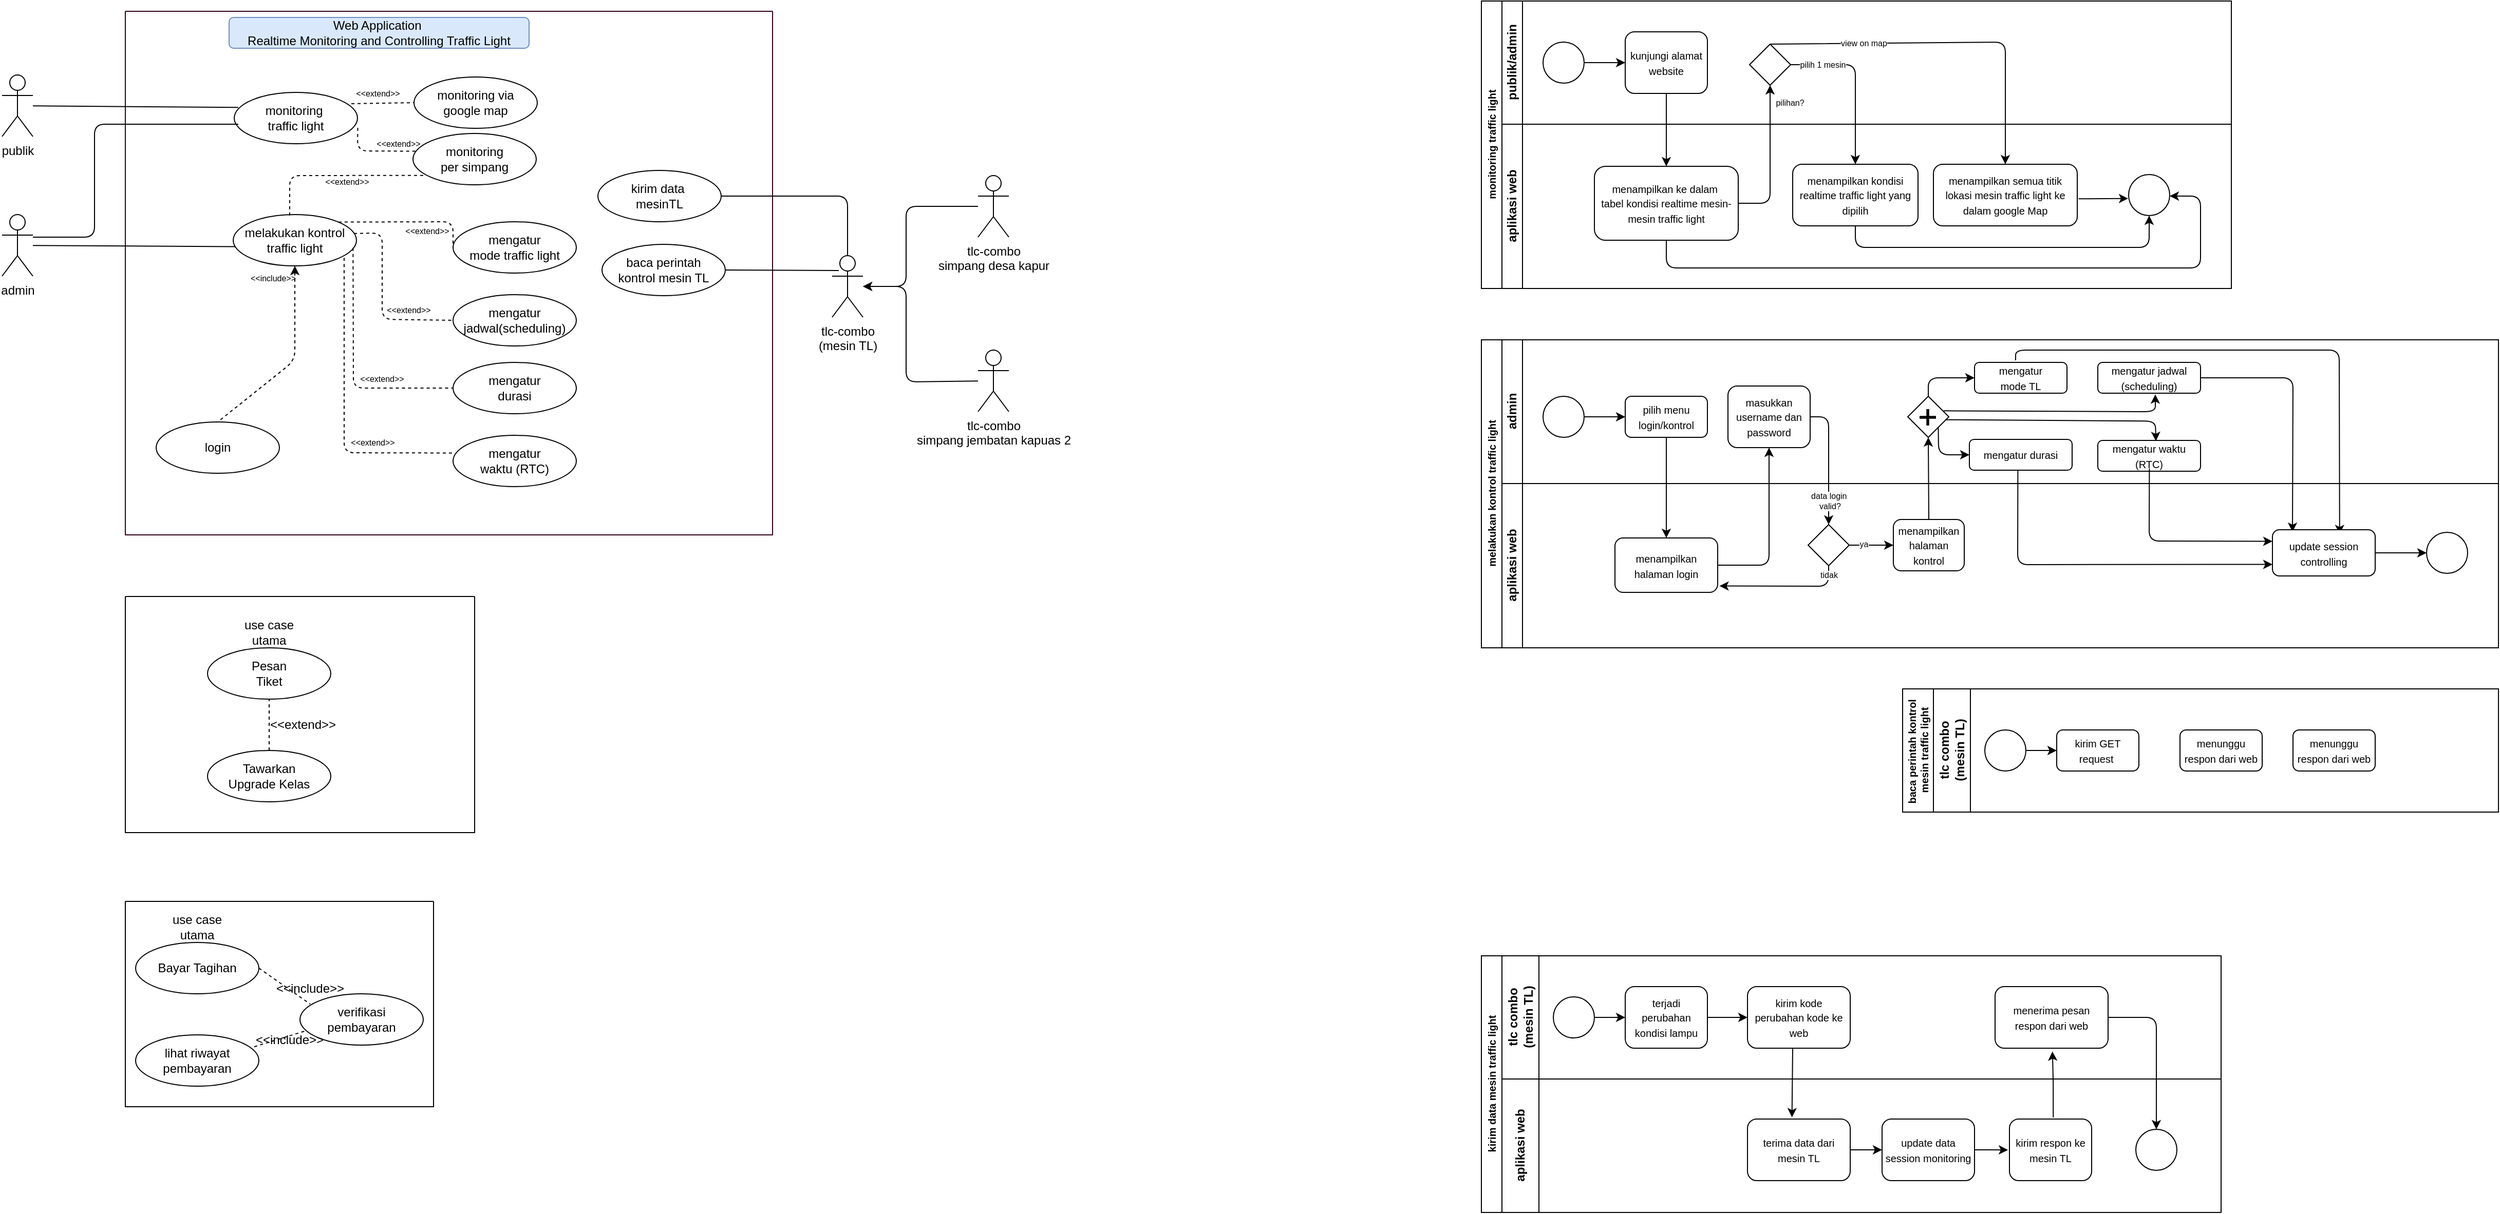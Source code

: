 <mxfile version="24.7.8">
  <diagram name="Page-1" id="fMkuBY3DzN7pvkopR0qA">
    <mxGraphModel dx="778" dy="419" grid="1" gridSize="10" guides="1" tooltips="1" connect="1" arrows="1" fold="1" page="1" pageScale="1" pageWidth="850" pageHeight="1100" math="0" shadow="0">
      <root>
        <mxCell id="0" />
        <mxCell id="1" parent="0" />
        <mxCell id="bJwC49n2kLytIpeOi1GN-2" value="" style="swimlane;startSize=0;fillColor=#fff2cc;strokeColor=#33001A;" vertex="1" parent="1">
          <mxGeometry x="230" y="100" width="630" height="510" as="geometry">
            <mxRectangle x="180" y="160" width="50" height="40" as="alternateBounds" />
          </mxGeometry>
        </mxCell>
        <mxCell id="bJwC49n2kLytIpeOi1GN-4" value="monitoring&amp;nbsp;&lt;div&gt;traffic light&lt;/div&gt;" style="ellipse;whiteSpace=wrap;html=1;" vertex="1" parent="bJwC49n2kLytIpeOi1GN-2">
          <mxGeometry x="106" y="79" width="120" height="50" as="geometry" />
        </mxCell>
        <mxCell id="bJwC49n2kLytIpeOi1GN-7" value="login" style="ellipse;whiteSpace=wrap;html=1;" vertex="1" parent="bJwC49n2kLytIpeOi1GN-2">
          <mxGeometry x="30" y="400" width="120" height="50" as="geometry" />
        </mxCell>
        <mxCell id="bJwC49n2kLytIpeOi1GN-9" value="melakukan kontrol&lt;div&gt;traffic light&lt;/div&gt;" style="ellipse;whiteSpace=wrap;html=1;" vertex="1" parent="bJwC49n2kLytIpeOi1GN-2">
          <mxGeometry x="105" y="198" width="120" height="50" as="geometry" />
        </mxCell>
        <mxCell id="bJwC49n2kLytIpeOi1GN-10" value="" style="endArrow=none;dashed=1;html=1;rounded=1;exitX=0.5;exitY=1;exitDx=0;exitDy=0;entryX=0.5;entryY=0;entryDx=0;entryDy=0;startArrow=classic;startFill=1;curved=0;" edge="1" parent="bJwC49n2kLytIpeOi1GN-2" source="bJwC49n2kLytIpeOi1GN-9" target="bJwC49n2kLytIpeOi1GN-7">
          <mxGeometry width="50" height="50" relative="1" as="geometry">
            <mxPoint x="169.36" y="303.75" as="sourcePoint" />
            <mxPoint x="169.64" y="207.35" as="targetPoint" />
            <Array as="points">
              <mxPoint x="165" y="340" />
            </Array>
          </mxGeometry>
        </mxCell>
        <mxCell id="bJwC49n2kLytIpeOi1GN-11" value="&amp;lt;&amp;lt;include&amp;gt;&amp;gt;" style="text;html=1;align=center;verticalAlign=middle;whiteSpace=wrap;rounded=0;fontSize=8;" vertex="1" parent="bJwC49n2kLytIpeOi1GN-2">
          <mxGeometry x="114" y="255" width="60" height="10" as="geometry" />
        </mxCell>
        <mxCell id="bJwC49n2kLytIpeOi1GN-45" value="mengatur&lt;div&gt;mode traffic light&lt;/div&gt;" style="ellipse;whiteSpace=wrap;html=1;" vertex="1" parent="bJwC49n2kLytIpeOi1GN-2">
          <mxGeometry x="319" y="205" width="120" height="50" as="geometry" />
        </mxCell>
        <mxCell id="bJwC49n2kLytIpeOi1GN-46" value="mengatur&lt;div&gt;jadwal(scheduling)&lt;/div&gt;" style="ellipse;whiteSpace=wrap;html=1;" vertex="1" parent="bJwC49n2kLytIpeOi1GN-2">
          <mxGeometry x="319" y="276" width="120" height="50" as="geometry" />
        </mxCell>
        <mxCell id="bJwC49n2kLytIpeOi1GN-47" value="mengatur&lt;div&gt;durasi&lt;/div&gt;" style="ellipse;whiteSpace=wrap;html=1;" vertex="1" parent="bJwC49n2kLytIpeOi1GN-2">
          <mxGeometry x="319" y="342" width="120" height="50" as="geometry" />
        </mxCell>
        <mxCell id="bJwC49n2kLytIpeOi1GN-48" value="mengatur&lt;div&gt;waktu (RTC)&lt;/div&gt;" style="ellipse;whiteSpace=wrap;html=1;" vertex="1" parent="bJwC49n2kLytIpeOi1GN-2">
          <mxGeometry x="319" y="413" width="120" height="50" as="geometry" />
        </mxCell>
        <mxCell id="bJwC49n2kLytIpeOi1GN-49" value="" style="endArrow=none;dashed=1;html=1;rounded=1;entryX=0;entryY=0.5;entryDx=0;entryDy=0;exitX=1;exitY=0;exitDx=0;exitDy=0;curved=0;" edge="1" parent="bJwC49n2kLytIpeOi1GN-2" source="bJwC49n2kLytIpeOi1GN-9" target="bJwC49n2kLytIpeOi1GN-45">
          <mxGeometry width="50" height="50" relative="1" as="geometry">
            <mxPoint x="209" y="354" as="sourcePoint" />
            <mxPoint x="259" y="304" as="targetPoint" />
            <Array as="points">
              <mxPoint x="319" y="205" />
            </Array>
          </mxGeometry>
        </mxCell>
        <mxCell id="bJwC49n2kLytIpeOi1GN-50" value="&amp;lt;&amp;lt;extend&amp;gt;&amp;gt;" style="text;html=1;align=center;verticalAlign=middle;whiteSpace=wrap;rounded=0;fontSize=8;" vertex="1" parent="bJwC49n2kLytIpeOi1GN-2">
          <mxGeometry x="264" y="209" width="60" height="10" as="geometry" />
        </mxCell>
        <mxCell id="bJwC49n2kLytIpeOi1GN-51" value="" style="endArrow=none;dashed=1;html=1;rounded=1;exitX=0.458;exitY=0.018;exitDx=0;exitDy=0;exitPerimeter=0;entryX=0.099;entryY=0.817;entryDx=0;entryDy=0;entryPerimeter=0;curved=0;" edge="1" parent="bJwC49n2kLytIpeOi1GN-2" source="bJwC49n2kLytIpeOi1GN-9" target="bJwC49n2kLytIpeOi1GN-96">
          <mxGeometry width="50" height="50" relative="1" as="geometry">
            <mxPoint x="217" y="186" as="sourcePoint" />
            <mxPoint x="329" y="129" as="targetPoint" />
            <Array as="points">
              <mxPoint x="160" y="160" />
            </Array>
          </mxGeometry>
        </mxCell>
        <mxCell id="bJwC49n2kLytIpeOi1GN-52" value="&amp;lt;&amp;lt;extend&amp;gt;&amp;gt;" style="text;html=1;align=center;verticalAlign=middle;whiteSpace=wrap;rounded=0;fontSize=8;" vertex="1" parent="bJwC49n2kLytIpeOi1GN-2">
          <mxGeometry x="186" y="161" width="60" height="10" as="geometry" />
        </mxCell>
        <mxCell id="bJwC49n2kLytIpeOi1GN-53" value="" style="endArrow=none;dashed=1;html=1;rounded=1;exitX=0.979;exitY=0.368;exitDx=0;exitDy=0;exitPerimeter=0;entryX=0;entryY=0.5;entryDx=0;entryDy=0;curved=0;" edge="1" parent="bJwC49n2kLytIpeOi1GN-2" source="bJwC49n2kLytIpeOi1GN-9" target="bJwC49n2kLytIpeOi1GN-46">
          <mxGeometry width="50" height="50" relative="1" as="geometry">
            <mxPoint x="217" y="186" as="sourcePoint" />
            <mxPoint x="329" y="129" as="targetPoint" />
            <Array as="points">
              <mxPoint x="250" y="216" />
              <mxPoint x="250" y="300" />
            </Array>
          </mxGeometry>
        </mxCell>
        <mxCell id="bJwC49n2kLytIpeOi1GN-54" value="" style="endArrow=none;dashed=1;html=1;rounded=1;exitX=0.972;exitY=0.648;exitDx=0;exitDy=0;exitPerimeter=0;entryX=0;entryY=0.5;entryDx=0;entryDy=0;curved=0;" edge="1" parent="bJwC49n2kLytIpeOi1GN-2" source="bJwC49n2kLytIpeOi1GN-9" target="bJwC49n2kLytIpeOi1GN-47">
          <mxGeometry width="50" height="50" relative="1" as="geometry">
            <mxPoint x="232" y="197" as="sourcePoint" />
            <mxPoint x="331" y="208" as="targetPoint" />
            <Array as="points">
              <mxPoint x="222" y="367" />
            </Array>
          </mxGeometry>
        </mxCell>
        <mxCell id="bJwC49n2kLytIpeOi1GN-55" value="" style="endArrow=none;dashed=1;html=1;rounded=1;exitX=0.908;exitY=0.842;exitDx=0;exitDy=0;exitPerimeter=0;entryX=0.017;entryY=0.345;entryDx=0;entryDy=0;entryPerimeter=0;curved=0;" edge="1" parent="bJwC49n2kLytIpeOi1GN-2">
          <mxGeometry width="50" height="50" relative="1" as="geometry">
            <mxPoint x="212.96" y="240.1" as="sourcePoint" />
            <mxPoint x="320.04" y="430.25" as="targetPoint" />
            <Array as="points">
              <mxPoint x="213" y="430" />
            </Array>
          </mxGeometry>
        </mxCell>
        <mxCell id="bJwC49n2kLytIpeOi1GN-56" value="&amp;lt;&amp;lt;extend&amp;gt;&amp;gt;" style="text;html=1;align=center;verticalAlign=middle;whiteSpace=wrap;rounded=0;fontSize=8;" vertex="1" parent="bJwC49n2kLytIpeOi1GN-2">
          <mxGeometry x="246" y="286" width="60" height="10" as="geometry" />
        </mxCell>
        <mxCell id="bJwC49n2kLytIpeOi1GN-57" value="&amp;lt;&amp;lt;extend&amp;gt;&amp;gt;" style="text;html=1;align=center;verticalAlign=middle;whiteSpace=wrap;rounded=0;fontSize=8;" vertex="1" parent="bJwC49n2kLytIpeOi1GN-2">
          <mxGeometry x="220" y="353" width="60" height="10" as="geometry" />
        </mxCell>
        <mxCell id="bJwC49n2kLytIpeOi1GN-58" value="&amp;lt;&amp;lt;extend&amp;gt;&amp;gt;" style="text;html=1;align=center;verticalAlign=middle;whiteSpace=wrap;rounded=0;fontSize=8;" vertex="1" parent="bJwC49n2kLytIpeOi1GN-2">
          <mxGeometry x="211" y="415" width="60" height="10" as="geometry" />
        </mxCell>
        <mxCell id="bJwC49n2kLytIpeOi1GN-94" value="Web Application&amp;nbsp;&lt;div&gt;Realtime Monitoring and Controlling Traffic Light&lt;/div&gt;" style="text;html=1;align=center;verticalAlign=middle;whiteSpace=wrap;rounded=1;fillColor=#dae8fc;strokeColor=#6c8ebf;fillStyle=solid;gradientColor=none;perimeterSpacing=0;strokeWidth=1;spacingTop=1;spacingBottom=1;" vertex="1" parent="bJwC49n2kLytIpeOi1GN-2">
          <mxGeometry x="101" y="6" width="292" height="30" as="geometry" />
        </mxCell>
        <mxCell id="bJwC49n2kLytIpeOi1GN-95" value="monitoring via&lt;div&gt;google map&lt;/div&gt;" style="ellipse;whiteSpace=wrap;html=1;" vertex="1" parent="bJwC49n2kLytIpeOi1GN-2">
          <mxGeometry x="281" y="64" width="120" height="50" as="geometry" />
        </mxCell>
        <mxCell id="bJwC49n2kLytIpeOi1GN-96" value="monitoring&lt;div&gt;per simpang&lt;/div&gt;" style="ellipse;whiteSpace=wrap;html=1;" vertex="1" parent="bJwC49n2kLytIpeOi1GN-2">
          <mxGeometry x="280" y="119" width="120" height="50" as="geometry" />
        </mxCell>
        <mxCell id="bJwC49n2kLytIpeOi1GN-101" value="" style="endArrow=none;dashed=1;html=1;rounded=0;entryX=0;entryY=0.5;entryDx=0;entryDy=0;exitX=0.95;exitY=0.22;exitDx=0;exitDy=0;exitPerimeter=0;" edge="1" parent="bJwC49n2kLytIpeOi1GN-2" source="bJwC49n2kLytIpeOi1GN-4" target="bJwC49n2kLytIpeOi1GN-95">
          <mxGeometry width="50" height="50" relative="1" as="geometry">
            <mxPoint x="210" y="100" as="sourcePoint" />
            <mxPoint x="260" y="50" as="targetPoint" />
          </mxGeometry>
        </mxCell>
        <mxCell id="bJwC49n2kLytIpeOi1GN-102" value="" style="endArrow=none;dashed=1;html=1;rounded=1;exitX=1.002;exitY=0.689;exitDx=0;exitDy=0;exitPerimeter=0;entryX=0.025;entryY=0.346;entryDx=0;entryDy=0;entryPerimeter=0;curved=0;" edge="1" parent="bJwC49n2kLytIpeOi1GN-2" source="bJwC49n2kLytIpeOi1GN-4" target="bJwC49n2kLytIpeOi1GN-96">
          <mxGeometry width="50" height="50" relative="1" as="geometry">
            <mxPoint x="170" y="209" as="sourcePoint" />
            <mxPoint x="290" y="159" as="targetPoint" />
            <Array as="points">
              <mxPoint x="226" y="136" />
            </Array>
          </mxGeometry>
        </mxCell>
        <mxCell id="bJwC49n2kLytIpeOi1GN-103" value="&amp;lt;&amp;lt;extend&amp;gt;&amp;gt;" style="text;html=1;align=center;verticalAlign=middle;whiteSpace=wrap;rounded=0;fontSize=8;" vertex="1" parent="bJwC49n2kLytIpeOi1GN-2">
          <mxGeometry x="216" y="75" width="60" height="10" as="geometry" />
        </mxCell>
        <mxCell id="bJwC49n2kLytIpeOi1GN-104" value="&amp;lt;&amp;lt;extend&amp;gt;&amp;gt;" style="text;html=1;align=center;verticalAlign=middle;whiteSpace=wrap;rounded=0;fontSize=8;" vertex="1" parent="bJwC49n2kLytIpeOi1GN-2">
          <mxGeometry x="236" y="124" width="60" height="10" as="geometry" />
        </mxCell>
        <mxCell id="bJwC49n2kLytIpeOi1GN-105" value="kirim data&amp;nbsp;&lt;div&gt;mesin&lt;span style=&quot;background-color: initial;&quot;&gt;TL&lt;/span&gt;&lt;/div&gt;" style="ellipse;whiteSpace=wrap;html=1;" vertex="1" parent="bJwC49n2kLytIpeOi1GN-2">
          <mxGeometry x="460" y="155" width="120" height="50" as="geometry" />
        </mxCell>
        <mxCell id="bJwC49n2kLytIpeOi1GN-106" value="baca perintah&lt;div&gt;kontrol mesin TL&lt;/div&gt;" style="ellipse;whiteSpace=wrap;html=1;" vertex="1" parent="bJwC49n2kLytIpeOi1GN-2">
          <mxGeometry x="464" y="227" width="120" height="50" as="geometry" />
        </mxCell>
        <mxCell id="bJwC49n2kLytIpeOi1GN-3" value="admin" style="shape=umlActor;verticalLabelPosition=bottom;verticalAlign=top;html=1;outlineConnect=0;" vertex="1" parent="1">
          <mxGeometry x="110" y="298" width="30" height="60" as="geometry" />
        </mxCell>
        <mxCell id="bJwC49n2kLytIpeOi1GN-6" value="" style="endArrow=none;html=1;rounded=1;curved=0;" edge="1" parent="1">
          <mxGeometry width="50" height="50" relative="1" as="geometry">
            <mxPoint x="140" y="320" as="sourcePoint" />
            <mxPoint x="340" y="210" as="targetPoint" />
            <Array as="points">
              <mxPoint x="200" y="320" />
              <mxPoint x="200" y="210" />
            </Array>
          </mxGeometry>
        </mxCell>
        <mxCell id="bJwC49n2kLytIpeOi1GN-8" value="" style="endArrow=none;html=1;rounded=0;entryX=0.015;entryY=0.625;entryDx=0;entryDy=0;entryPerimeter=0;" edge="1" parent="1" source="bJwC49n2kLytIpeOi1GN-3" target="bJwC49n2kLytIpeOi1GN-9">
          <mxGeometry width="50" height="50" relative="1" as="geometry">
            <mxPoint x="240" y="310" as="sourcePoint" />
            <mxPoint x="290" y="260" as="targetPoint" />
          </mxGeometry>
        </mxCell>
        <mxCell id="bJwC49n2kLytIpeOi1GN-34" value="" style="swimlane;startSize=0;" vertex="1" parent="1">
          <mxGeometry x="230" y="967" width="300" height="200" as="geometry" />
        </mxCell>
        <mxCell id="bJwC49n2kLytIpeOi1GN-20" value="verifikasi&lt;div&gt;pembayaran&lt;/div&gt;" style="ellipse;whiteSpace=wrap;html=1;" vertex="1" parent="bJwC49n2kLytIpeOi1GN-34">
          <mxGeometry x="170" y="90" width="120" height="50" as="geometry" />
        </mxCell>
        <mxCell id="bJwC49n2kLytIpeOi1GN-21" value="lihat riwayat&lt;div&gt;pembayaran&lt;/div&gt;" style="ellipse;whiteSpace=wrap;html=1;" vertex="1" parent="bJwC49n2kLytIpeOi1GN-34">
          <mxGeometry x="10" y="130" width="120" height="50" as="geometry" />
        </mxCell>
        <mxCell id="bJwC49n2kLytIpeOi1GN-27" value="" style="endArrow=none;dashed=1;html=1;rounded=0;exitX=0.962;exitY=0.232;exitDx=0;exitDy=0;entryX=0.038;entryY=0.728;entryDx=0;entryDy=0;entryPerimeter=0;exitPerimeter=0;" edge="1" parent="bJwC49n2kLytIpeOi1GN-34" source="bJwC49n2kLytIpeOi1GN-21" target="bJwC49n2kLytIpeOi1GN-20">
          <mxGeometry width="50" height="50" relative="1" as="geometry">
            <mxPoint x="-180" y="-75" as="sourcePoint" />
            <mxPoint x="-120" y="-55" as="targetPoint" />
          </mxGeometry>
        </mxCell>
        <mxCell id="bJwC49n2kLytIpeOi1GN-19" value="Bayar Tagihan" style="ellipse;whiteSpace=wrap;html=1;" vertex="1" parent="bJwC49n2kLytIpeOi1GN-34">
          <mxGeometry x="10" y="40" width="120" height="50" as="geometry" />
        </mxCell>
        <mxCell id="bJwC49n2kLytIpeOi1GN-25" value="" style="endArrow=none;dashed=1;html=1;rounded=0;exitX=1;exitY=0.5;exitDx=0;exitDy=0;entryX=0.083;entryY=0.2;entryDx=0;entryDy=0;entryPerimeter=0;" edge="1" parent="bJwC49n2kLytIpeOi1GN-34" source="bJwC49n2kLytIpeOi1GN-19" target="bJwC49n2kLytIpeOi1GN-20">
          <mxGeometry width="50" height="50" relative="1" as="geometry">
            <mxPoint x="-130" y="-70" as="sourcePoint" />
            <mxPoint x="-80" y="-75" as="targetPoint" />
          </mxGeometry>
        </mxCell>
        <mxCell id="bJwC49n2kLytIpeOi1GN-26" value="&amp;lt;&amp;lt;include&amp;gt;&amp;gt;" style="text;html=1;align=center;verticalAlign=middle;whiteSpace=wrap;rounded=0;" vertex="1" parent="bJwC49n2kLytIpeOi1GN-34">
          <mxGeometry x="150" y="70" width="60" height="30" as="geometry" />
        </mxCell>
        <mxCell id="bJwC49n2kLytIpeOi1GN-28" value="&amp;lt;&amp;lt;include&amp;gt;&amp;gt;" style="text;html=1;align=center;verticalAlign=middle;whiteSpace=wrap;rounded=0;" vertex="1" parent="bJwC49n2kLytIpeOi1GN-34">
          <mxGeometry x="130" y="120" width="60" height="30" as="geometry" />
        </mxCell>
        <mxCell id="bJwC49n2kLytIpeOi1GN-22" value="use case utama" style="text;html=1;align=center;verticalAlign=middle;whiteSpace=wrap;rounded=0;" vertex="1" parent="bJwC49n2kLytIpeOi1GN-34">
          <mxGeometry x="40" y="10" width="60" height="30" as="geometry" />
        </mxCell>
        <mxCell id="bJwC49n2kLytIpeOi1GN-35" value="" style="swimlane;startSize=0;" vertex="1" parent="1">
          <mxGeometry x="230" y="670" width="340" height="230" as="geometry" />
        </mxCell>
        <mxCell id="bJwC49n2kLytIpeOi1GN-29" value="Pesan&lt;div&gt;Tiket&lt;/div&gt;" style="ellipse;whiteSpace=wrap;html=1;" vertex="1" parent="bJwC49n2kLytIpeOi1GN-35">
          <mxGeometry x="80" y="50" width="120" height="50" as="geometry" />
        </mxCell>
        <mxCell id="bJwC49n2kLytIpeOi1GN-30" value="Tawarkan&lt;div&gt;Upgrade Kelas&lt;/div&gt;" style="ellipse;whiteSpace=wrap;html=1;" vertex="1" parent="bJwC49n2kLytIpeOi1GN-35">
          <mxGeometry x="80" y="150" width="120" height="50" as="geometry" />
        </mxCell>
        <mxCell id="bJwC49n2kLytIpeOi1GN-31" value="use case utama" style="text;html=1;align=center;verticalAlign=middle;whiteSpace=wrap;rounded=0;" vertex="1" parent="bJwC49n2kLytIpeOi1GN-35">
          <mxGeometry x="110" y="20" width="60" height="30" as="geometry" />
        </mxCell>
        <mxCell id="bJwC49n2kLytIpeOi1GN-32" value="" style="endArrow=none;dashed=1;html=1;rounded=0;exitX=0.5;exitY=0;exitDx=0;exitDy=0;entryX=0.5;entryY=1;entryDx=0;entryDy=0;" edge="1" parent="bJwC49n2kLytIpeOi1GN-35" source="bJwC49n2kLytIpeOi1GN-30" target="bJwC49n2kLytIpeOi1GN-29">
          <mxGeometry width="50" height="50" relative="1" as="geometry">
            <mxPoint x="130" y="146" as="sourcePoint" />
            <mxPoint x="200" y="100" as="targetPoint" />
          </mxGeometry>
        </mxCell>
        <mxCell id="bJwC49n2kLytIpeOi1GN-33" value="&amp;lt;&amp;lt;extend&amp;gt;&amp;gt;" style="text;html=1;align=center;verticalAlign=middle;whiteSpace=wrap;rounded=0;" vertex="1" parent="bJwC49n2kLytIpeOi1GN-35">
          <mxGeometry x="143" y="110" width="60" height="30" as="geometry" />
        </mxCell>
        <mxCell id="bJwC49n2kLytIpeOi1GN-59" value="publik" style="shape=umlActor;verticalLabelPosition=bottom;verticalAlign=top;html=1;outlineConnect=0;" vertex="1" parent="1">
          <mxGeometry x="110" y="162" width="30" height="60" as="geometry" />
        </mxCell>
        <mxCell id="bJwC49n2kLytIpeOi1GN-60" value="" style="endArrow=none;html=1;rounded=0;entryX=0.033;entryY=0.292;entryDx=0;entryDy=0;entryPerimeter=0;" edge="1" parent="1" source="bJwC49n2kLytIpeOi1GN-59" target="bJwC49n2kLytIpeOi1GN-4">
          <mxGeometry width="50" height="50" relative="1" as="geometry">
            <mxPoint x="190" y="290" as="sourcePoint" />
            <mxPoint x="240" y="240" as="targetPoint" />
          </mxGeometry>
        </mxCell>
        <mxCell id="bJwC49n2kLytIpeOi1GN-61" value="monitoring traffic light" style="swimlane;html=1;childLayout=stackLayout;resizeParent=1;resizeParentMax=0;horizontal=0;startSize=20;horizontalStack=0;fontSize=10;" vertex="1" parent="1">
          <mxGeometry x="1550" y="90" width="730" height="280" as="geometry" />
        </mxCell>
        <mxCell id="bJwC49n2kLytIpeOi1GN-62" value="" style="edgeStyle=orthogonalEdgeStyle;rounded=0;orthogonalLoop=1;jettySize=auto;html=1;endArrow=classic;endFill=1;" edge="1" parent="bJwC49n2kLytIpeOi1GN-61" source="bJwC49n2kLytIpeOi1GN-66" target="bJwC49n2kLytIpeOi1GN-71">
          <mxGeometry relative="1" as="geometry" />
        </mxCell>
        <mxCell id="bJwC49n2kLytIpeOi1GN-63" value="publik/admin" style="swimlane;html=1;startSize=20;horizontal=0;" vertex="1" parent="bJwC49n2kLytIpeOi1GN-61">
          <mxGeometry x="20" width="710" height="120" as="geometry" />
        </mxCell>
        <mxCell id="bJwC49n2kLytIpeOi1GN-64" value="" style="edgeStyle=orthogonalEdgeStyle;rounded=0;orthogonalLoop=1;jettySize=auto;html=1;" edge="1" parent="bJwC49n2kLytIpeOi1GN-63" source="bJwC49n2kLytIpeOi1GN-65" target="bJwC49n2kLytIpeOi1GN-66">
          <mxGeometry relative="1" as="geometry" />
        </mxCell>
        <mxCell id="bJwC49n2kLytIpeOi1GN-65" value="" style="ellipse;whiteSpace=wrap;html=1;" vertex="1" parent="bJwC49n2kLytIpeOi1GN-63">
          <mxGeometry x="40" y="40" width="40" height="40" as="geometry" />
        </mxCell>
        <mxCell id="bJwC49n2kLytIpeOi1GN-66" value="&lt;font style=&quot;font-size: 10px;&quot;&gt;kunjungi alamat website&lt;/font&gt;" style="rounded=1;whiteSpace=wrap;html=1;fontFamily=Helvetica;fontSize=12;fontColor=#000000;align=center;" vertex="1" parent="bJwC49n2kLytIpeOi1GN-63">
          <mxGeometry x="120" y="30" width="80" height="60" as="geometry" />
        </mxCell>
        <mxCell id="bJwC49n2kLytIpeOi1GN-125" value="" style="strokeWidth=1;html=1;shape=mxgraph.flowchart.decision;whiteSpace=wrap;" vertex="1" parent="bJwC49n2kLytIpeOi1GN-63">
          <mxGeometry x="241" y="42" width="40" height="40" as="geometry" />
        </mxCell>
        <mxCell id="bJwC49n2kLytIpeOi1GN-121" value="" style="endArrow=classic;html=1;rounded=1;entryX=0.5;entryY=0;entryDx=0;entryDy=0;exitX=1;exitY=0.5;exitDx=0;exitDy=0;curved=0;exitPerimeter=0;" edge="1" parent="bJwC49n2kLytIpeOi1GN-61" source="bJwC49n2kLytIpeOi1GN-125" target="bJwC49n2kLytIpeOi1GN-119">
          <mxGeometry width="50" height="50" relative="1" as="geometry">
            <mxPoint x="304" y="60" as="sourcePoint" />
            <mxPoint x="434" y="150" as="targetPoint" />
            <Array as="points">
              <mxPoint x="364" y="62" />
            </Array>
          </mxGeometry>
        </mxCell>
        <mxCell id="bJwC49n2kLytIpeOi1GN-133" value="pilih 1 mesin" style="edgeLabel;html=1;align=center;verticalAlign=middle;resizable=0;points=[];fontSize=8;" vertex="1" connectable="0" parent="bJwC49n2kLytIpeOi1GN-121">
          <mxGeometry x="-0.521" y="-1" relative="1" as="geometry">
            <mxPoint x="-8" y="-1" as="offset" />
          </mxGeometry>
        </mxCell>
        <mxCell id="bJwC49n2kLytIpeOi1GN-126" value="" style="edgeStyle=orthogonalEdgeStyle;rounded=1;orthogonalLoop=1;jettySize=auto;html=1;curved=0;exitX=1;exitY=0.5;exitDx=0;exitDy=0;entryX=0.5;entryY=1;entryDx=0;entryDy=0;entryPerimeter=0;" edge="1" parent="bJwC49n2kLytIpeOi1GN-61" source="bJwC49n2kLytIpeOi1GN-71" target="bJwC49n2kLytIpeOi1GN-125">
          <mxGeometry relative="1" as="geometry">
            <mxPoint x="220" y="179" as="sourcePoint" />
            <mxPoint x="279" y="80" as="targetPoint" />
          </mxGeometry>
        </mxCell>
        <mxCell id="bJwC49n2kLytIpeOi1GN-129" value="" style="endArrow=classic;html=1;rounded=1;entryX=0.5;entryY=0;entryDx=0;entryDy=0;exitX=0.5;exitY=0;exitDx=0;exitDy=0;curved=0;exitPerimeter=0;" edge="1" parent="bJwC49n2kLytIpeOi1GN-61" source="bJwC49n2kLytIpeOi1GN-125" target="bJwC49n2kLytIpeOi1GN-128">
          <mxGeometry width="50" height="50" relative="1" as="geometry">
            <mxPoint x="311" y="72" as="sourcePoint" />
            <mxPoint x="374" y="169" as="targetPoint" />
            <Array as="points">
              <mxPoint x="510" y="40" />
            </Array>
          </mxGeometry>
        </mxCell>
        <mxCell id="bJwC49n2kLytIpeOi1GN-132" value="view on map" style="edgeLabel;html=1;align=center;verticalAlign=middle;resizable=0;points=[];fontSize=8;" vertex="1" connectable="0" parent="bJwC49n2kLytIpeOi1GN-129">
          <mxGeometry x="-0.855" y="1" relative="1" as="geometry">
            <mxPoint x="66" as="offset" />
          </mxGeometry>
        </mxCell>
        <mxCell id="bJwC49n2kLytIpeOi1GN-70" value="aplikasi web" style="swimlane;html=1;startSize=20;horizontal=0;" vertex="1" parent="bJwC49n2kLytIpeOi1GN-61">
          <mxGeometry x="20" y="120" width="710" height="160" as="geometry" />
        </mxCell>
        <mxCell id="bJwC49n2kLytIpeOi1GN-71" value="&lt;font style=&quot;font-size: 10px;&quot;&gt;menampilkan ke dalam&amp;nbsp;&lt;/font&gt;&lt;div&gt;&lt;font style=&quot;font-size: 10px;&quot;&gt;tabel kondisi realtime mesin-mesin traffic light&lt;/font&gt;&lt;/div&gt;" style="rounded=1;whiteSpace=wrap;html=1;fontFamily=Helvetica;fontSize=12;fontColor=#000000;align=center;" vertex="1" parent="bJwC49n2kLytIpeOi1GN-70">
          <mxGeometry x="90" y="41" width="140" height="72" as="geometry" />
        </mxCell>
        <mxCell id="bJwC49n2kLytIpeOi1GN-72" value="" style="edgeStyle=orthogonalEdgeStyle;rounded=1;orthogonalLoop=1;jettySize=auto;html=1;exitX=0.5;exitY=1;exitDx=0;exitDy=0;curved=0;" edge="1" parent="bJwC49n2kLytIpeOi1GN-70" source="bJwC49n2kLytIpeOi1GN-71" target="bJwC49n2kLytIpeOi1GN-82">
          <mxGeometry relative="1" as="geometry">
            <mxPoint x="660" y="70" as="targetPoint" />
            <mxPoint x="340.02" y="80.02" as="sourcePoint" />
            <Array as="points">
              <mxPoint x="160" y="140" />
              <mxPoint x="680" y="140" />
              <mxPoint x="680" y="70" />
            </Array>
          </mxGeometry>
        </mxCell>
        <mxCell id="bJwC49n2kLytIpeOi1GN-82" value="" style="ellipse;whiteSpace=wrap;html=1;" vertex="1" parent="bJwC49n2kLytIpeOi1GN-70">
          <mxGeometry x="610" y="49" width="40" height="40" as="geometry" />
        </mxCell>
        <mxCell id="bJwC49n2kLytIpeOi1GN-119" value="&lt;font style=&quot;font-size: 10px;&quot;&gt;menampilkan kondisi realtime traffic light yang dipilih&lt;/font&gt;" style="rounded=1;whiteSpace=wrap;html=1;fontFamily=Helvetica;fontSize=12;fontColor=#000000;align=center;" vertex="1" parent="bJwC49n2kLytIpeOi1GN-70">
          <mxGeometry x="283" y="39" width="122" height="60" as="geometry" />
        </mxCell>
        <mxCell id="bJwC49n2kLytIpeOi1GN-128" value="&lt;font style=&quot;font-size: 10px;&quot;&gt;menampilkan semua titik lokasi mesin traffic light ke dalam google Map&lt;/font&gt;" style="rounded=1;whiteSpace=wrap;html=1;fontFamily=Helvetica;fontSize=12;fontColor=#000000;align=center;" vertex="1" parent="bJwC49n2kLytIpeOi1GN-70">
          <mxGeometry x="420" y="39" width="140" height="60" as="geometry" />
        </mxCell>
        <mxCell id="bJwC49n2kLytIpeOi1GN-130" value="" style="endArrow=classic;html=1;rounded=1;exitX=0.5;exitY=1;exitDx=0;exitDy=0;curved=0;entryX=0.5;entryY=1;entryDx=0;entryDy=0;" edge="1" parent="bJwC49n2kLytIpeOi1GN-70" source="bJwC49n2kLytIpeOi1GN-119" target="bJwC49n2kLytIpeOi1GN-82">
          <mxGeometry width="50" height="50" relative="1" as="geometry">
            <mxPoint x="357" y="110" as="sourcePoint" />
            <mxPoint x="622.667" y="110" as="targetPoint" />
            <Array as="points">
              <mxPoint x="344" y="120" />
              <mxPoint x="630" y="120" />
            </Array>
          </mxGeometry>
        </mxCell>
        <mxCell id="bJwC49n2kLytIpeOi1GN-131" value="" style="endArrow=classic;html=1;rounded=0;exitX=1.009;exitY=0.561;exitDx=0;exitDy=0;exitPerimeter=0;entryX=-0.011;entryY=0.584;entryDx=0;entryDy=0;entryPerimeter=0;" edge="1" parent="bJwC49n2kLytIpeOi1GN-70" source="bJwC49n2kLytIpeOi1GN-128" target="bJwC49n2kLytIpeOi1GN-82">
          <mxGeometry width="50" height="50" relative="1" as="geometry">
            <mxPoint x="580" y="90" as="sourcePoint" />
            <mxPoint x="630" y="40" as="targetPoint" />
          </mxGeometry>
        </mxCell>
        <mxCell id="bJwC49n2kLytIpeOi1GN-93" value="tlc-combo&lt;div&gt;(mesin TL)&lt;/div&gt;" style="shape=umlActor;verticalLabelPosition=bottom;verticalAlign=top;html=1;outlineConnect=0;" vertex="1" parent="1">
          <mxGeometry x="918" y="338" width="30" height="60" as="geometry" />
        </mxCell>
        <mxCell id="bJwC49n2kLytIpeOi1GN-107" value="" style="endArrow=none;html=1;rounded=1;entryX=0.5;entryY=0;entryDx=0;entryDy=0;entryPerimeter=0;exitX=1;exitY=0.5;exitDx=0;exitDy=0;curved=0;" edge="1" parent="1" source="bJwC49n2kLytIpeOi1GN-105" target="bJwC49n2kLytIpeOi1GN-93">
          <mxGeometry width="50" height="50" relative="1" as="geometry">
            <mxPoint x="710" y="460" as="sourcePoint" />
            <mxPoint x="760" y="410" as="targetPoint" />
            <Array as="points">
              <mxPoint x="933" y="280" />
            </Array>
          </mxGeometry>
        </mxCell>
        <mxCell id="bJwC49n2kLytIpeOi1GN-108" value="" style="endArrow=none;html=1;rounded=1;curved=0;exitX=1;exitY=0.5;exitDx=0;exitDy=0;entryX=0.218;entryY=0.242;entryDx=0;entryDy=0;entryPerimeter=0;" edge="1" parent="1" source="bJwC49n2kLytIpeOi1GN-106" target="bJwC49n2kLytIpeOi1GN-93">
          <mxGeometry width="50" height="50" relative="1" as="geometry">
            <mxPoint x="840" y="340" as="sourcePoint" />
            <mxPoint x="910" y="352" as="targetPoint" />
            <Array as="points" />
          </mxGeometry>
        </mxCell>
        <mxCell id="bJwC49n2kLytIpeOi1GN-113" value="tlc-combo&lt;div&gt;simpang desa kapur&lt;/div&gt;" style="shape=umlActor;verticalLabelPosition=bottom;verticalAlign=top;html=1;outlineConnect=0;" vertex="1" parent="1">
          <mxGeometry x="1060" y="260" width="30" height="60" as="geometry" />
        </mxCell>
        <mxCell id="bJwC49n2kLytIpeOi1GN-114" value="tlc-combo&lt;div&gt;simpang jembatan kapuas 2&lt;/div&gt;" style="shape=umlActor;verticalLabelPosition=bottom;verticalAlign=top;html=1;outlineConnect=0;" vertex="1" parent="1">
          <mxGeometry x="1060" y="430" width="30" height="60" as="geometry" />
        </mxCell>
        <mxCell id="bJwC49n2kLytIpeOi1GN-115" value="" style="endArrow=classic;html=1;rounded=1;curved=0;" edge="1" parent="1" source="bJwC49n2kLytIpeOi1GN-113" target="bJwC49n2kLytIpeOi1GN-93">
          <mxGeometry width="50" height="50" relative="1" as="geometry">
            <mxPoint x="970" y="430" as="sourcePoint" />
            <mxPoint x="950" y="370" as="targetPoint" />
            <Array as="points">
              <mxPoint x="990" y="290" />
              <mxPoint x="990" y="368" />
            </Array>
          </mxGeometry>
        </mxCell>
        <mxCell id="bJwC49n2kLytIpeOi1GN-116" value="" style="endArrow=classic;html=1;rounded=1;curved=0;" edge="1" parent="1" source="bJwC49n2kLytIpeOi1GN-114">
          <mxGeometry width="50" height="50" relative="1" as="geometry">
            <mxPoint x="1060" y="461" as="sourcePoint" />
            <mxPoint x="948" y="368" as="targetPoint" />
            <Array as="points">
              <mxPoint x="990" y="461" />
              <mxPoint x="990" y="368" />
            </Array>
          </mxGeometry>
        </mxCell>
        <mxCell id="bJwC49n2kLytIpeOi1GN-127" value="pilihan?" style="text;html=1;align=center;verticalAlign=middle;resizable=0;points=[];autosize=1;strokeColor=none;fillColor=none;fontSize=8;" vertex="1" parent="1">
          <mxGeometry x="1825" y="179" width="50" height="20" as="geometry" />
        </mxCell>
        <mxCell id="bJwC49n2kLytIpeOi1GN-134" value="melakukan kontrol traffic light" style="swimlane;html=1;childLayout=stackLayout;resizeParent=1;resizeParentMax=0;horizontal=0;startSize=20;horizontalStack=0;fontSize=10;" vertex="1" parent="1">
          <mxGeometry x="1550" y="420" width="990" height="300" as="geometry" />
        </mxCell>
        <mxCell id="bJwC49n2kLytIpeOi1GN-135" value="" style="edgeStyle=orthogonalEdgeStyle;rounded=0;orthogonalLoop=1;jettySize=auto;html=1;endArrow=classic;endFill=1;" edge="1" parent="bJwC49n2kLytIpeOi1GN-134" source="bJwC49n2kLytIpeOi1GN-139" target="bJwC49n2kLytIpeOi1GN-147">
          <mxGeometry relative="1" as="geometry" />
        </mxCell>
        <mxCell id="bJwC49n2kLytIpeOi1GN-143" value="" style="edgeStyle=orthogonalEdgeStyle;rounded=1;orthogonalLoop=1;jettySize=auto;html=1;curved=0;exitX=1;exitY=0.5;exitDx=0;exitDy=0;" edge="1" parent="bJwC49n2kLytIpeOi1GN-134" source="bJwC49n2kLytIpeOi1GN-147" target="bJwC49n2kLytIpeOi1GN-179">
          <mxGeometry relative="1" as="geometry">
            <mxPoint x="220" y="179" as="sourcePoint" />
            <mxPoint x="281" y="82" as="targetPoint" />
          </mxGeometry>
        </mxCell>
        <mxCell id="bJwC49n2kLytIpeOi1GN-136" value="admin" style="swimlane;html=1;startSize=20;horizontal=0;" vertex="1" parent="bJwC49n2kLytIpeOi1GN-134">
          <mxGeometry x="20" width="970" height="140" as="geometry" />
        </mxCell>
        <mxCell id="bJwC49n2kLytIpeOi1GN-137" value="" style="edgeStyle=orthogonalEdgeStyle;rounded=0;orthogonalLoop=1;jettySize=auto;html=1;" edge="1" parent="bJwC49n2kLytIpeOi1GN-136" source="bJwC49n2kLytIpeOi1GN-138" target="bJwC49n2kLytIpeOi1GN-139">
          <mxGeometry relative="1" as="geometry" />
        </mxCell>
        <mxCell id="bJwC49n2kLytIpeOi1GN-138" value="" style="ellipse;whiteSpace=wrap;html=1;" vertex="1" parent="bJwC49n2kLytIpeOi1GN-136">
          <mxGeometry x="40" y="55" width="40" height="40" as="geometry" />
        </mxCell>
        <mxCell id="bJwC49n2kLytIpeOi1GN-139" value="&lt;span style=&quot;font-size: 10px;&quot;&gt;pilih menu login/kontrol&lt;/span&gt;" style="rounded=1;whiteSpace=wrap;html=1;fontFamily=Helvetica;fontSize=12;fontColor=#000000;align=center;" vertex="1" parent="bJwC49n2kLytIpeOi1GN-136">
          <mxGeometry x="120" y="55" width="80" height="40" as="geometry" />
        </mxCell>
        <mxCell id="bJwC49n2kLytIpeOi1GN-179" value="&lt;span style=&quot;font-size: 10px;&quot;&gt;masukkan username dan password&lt;/span&gt;" style="rounded=1;whiteSpace=wrap;html=1;fontFamily=Helvetica;fontSize=12;fontColor=#000000;align=center;" vertex="1" parent="bJwC49n2kLytIpeOi1GN-136">
          <mxGeometry x="220" y="45" width="80" height="60" as="geometry" />
        </mxCell>
        <mxCell id="bJwC49n2kLytIpeOi1GN-193" value="" style="group" vertex="1" connectable="0" parent="bJwC49n2kLytIpeOi1GN-136">
          <mxGeometry x="395" y="55" width="40" height="40" as="geometry" />
        </mxCell>
        <mxCell id="bJwC49n2kLytIpeOi1GN-190" value="" style="strokeWidth=1;html=1;shape=mxgraph.flowchart.decision;whiteSpace=wrap;" vertex="1" parent="bJwC49n2kLytIpeOi1GN-193">
          <mxGeometry width="40" height="40" as="geometry" />
        </mxCell>
        <mxCell id="bJwC49n2kLytIpeOi1GN-191" value="" style="shape=cross;whiteSpace=wrap;html=1;size=0.116;fillColor=#000000;" vertex="1" parent="bJwC49n2kLytIpeOi1GN-193">
          <mxGeometry x="12" y="13" width="15" height="15" as="geometry" />
        </mxCell>
        <mxCell id="bJwC49n2kLytIpeOi1GN-196" value="&lt;span style=&quot;font-size: 10px;&quot;&gt;mengatur&lt;/span&gt;&lt;div&gt;&lt;span style=&quot;font-size: 10px;&quot;&gt;mode TL&lt;/span&gt;&lt;/div&gt;" style="rounded=1;whiteSpace=wrap;html=1;fontFamily=Helvetica;fontSize=12;fontColor=#000000;align=center;" vertex="1" parent="bJwC49n2kLytIpeOi1GN-136">
          <mxGeometry x="460" y="22" width="90" height="30" as="geometry" />
        </mxCell>
        <mxCell id="bJwC49n2kLytIpeOi1GN-197" value="&lt;span style=&quot;font-size: 10px;&quot;&gt;mengatur jadwal (scheduling)&lt;/span&gt;" style="rounded=1;whiteSpace=wrap;html=1;fontFamily=Helvetica;fontSize=12;fontColor=#000000;align=center;" vertex="1" parent="bJwC49n2kLytIpeOi1GN-136">
          <mxGeometry x="580" y="22" width="100" height="30" as="geometry" />
        </mxCell>
        <mxCell id="bJwC49n2kLytIpeOi1GN-198" value="&lt;span style=&quot;font-size: 10px;&quot;&gt;mengatur durasi&lt;/span&gt;" style="rounded=1;whiteSpace=wrap;html=1;fontFamily=Helvetica;fontSize=12;fontColor=#000000;align=center;" vertex="1" parent="bJwC49n2kLytIpeOi1GN-136">
          <mxGeometry x="455" y="97" width="100" height="30" as="geometry" />
        </mxCell>
        <mxCell id="bJwC49n2kLytIpeOi1GN-199" value="&lt;span style=&quot;font-size: 10px;&quot;&gt;mengatur waktu&lt;/span&gt;&lt;div&gt;&lt;span style=&quot;font-size: 10px;&quot;&gt;(RTC)&lt;/span&gt;&lt;/div&gt;" style="rounded=1;whiteSpace=wrap;html=1;fontFamily=Helvetica;fontSize=12;fontColor=#000000;align=center;" vertex="1" parent="bJwC49n2kLytIpeOi1GN-136">
          <mxGeometry x="580" y="98" width="100" height="30" as="geometry" />
        </mxCell>
        <mxCell id="bJwC49n2kLytIpeOi1GN-201" value="" style="endArrow=classic;html=1;rounded=1;entryX=0;entryY=0.5;entryDx=0;entryDy=0;exitX=0.5;exitY=0;exitDx=0;exitDy=0;exitPerimeter=0;curved=0;" edge="1" parent="bJwC49n2kLytIpeOi1GN-136" source="bJwC49n2kLytIpeOi1GN-190" target="bJwC49n2kLytIpeOi1GN-196">
          <mxGeometry width="50" height="50" relative="1" as="geometry">
            <mxPoint x="410" y="52" as="sourcePoint" />
            <mxPoint x="460" y="2" as="targetPoint" />
            <Array as="points">
              <mxPoint x="415" y="37" />
            </Array>
          </mxGeometry>
        </mxCell>
        <mxCell id="bJwC49n2kLytIpeOi1GN-202" value="" style="endArrow=classic;html=1;rounded=1;entryX=0.56;entryY=1.039;entryDx=0;entryDy=0;exitX=0.875;exitY=0.354;exitDx=0;exitDy=0;exitPerimeter=0;curved=0;entryPerimeter=0;" edge="1" parent="bJwC49n2kLytIpeOi1GN-136" source="bJwC49n2kLytIpeOi1GN-190" target="bJwC49n2kLytIpeOi1GN-197">
          <mxGeometry width="50" height="50" relative="1" as="geometry">
            <mxPoint x="425" y="65" as="sourcePoint" />
            <mxPoint x="470" y="47" as="targetPoint" />
            <Array as="points">
              <mxPoint x="636" y="70" />
            </Array>
          </mxGeometry>
        </mxCell>
        <mxCell id="bJwC49n2kLytIpeOi1GN-203" value="" style="endArrow=classic;html=1;rounded=1;entryX=0.566;entryY=0.02;entryDx=0;entryDy=0;exitX=0.913;exitY=0.571;exitDx=0;exitDy=0;exitPerimeter=0;curved=0;entryPerimeter=0;" edge="1" parent="bJwC49n2kLytIpeOi1GN-136" source="bJwC49n2kLytIpeOi1GN-190" target="bJwC49n2kLytIpeOi1GN-199">
          <mxGeometry width="50" height="50" relative="1" as="geometry">
            <mxPoint x="430" y="78.16" as="sourcePoint" />
            <mxPoint x="637.8" y="88.98" as="targetPoint" />
            <Array as="points">
              <mxPoint x="636" y="79.16" />
            </Array>
          </mxGeometry>
        </mxCell>
        <mxCell id="bJwC49n2kLytIpeOi1GN-204" value="" style="endArrow=classic;html=1;rounded=1;exitX=0.744;exitY=0.774;exitDx=0;exitDy=0;exitPerimeter=0;curved=0;entryX=0;entryY=0.5;entryDx=0;entryDy=0;" edge="1" parent="bJwC49n2kLytIpeOi1GN-136" source="bJwC49n2kLytIpeOi1GN-190" target="bJwC49n2kLytIpeOi1GN-198">
          <mxGeometry width="50" height="50" relative="1" as="geometry">
            <mxPoint x="425" y="65" as="sourcePoint" />
            <mxPoint x="470" y="47" as="targetPoint" />
            <Array as="points">
              <mxPoint x="425" y="112" />
            </Array>
          </mxGeometry>
        </mxCell>
        <mxCell id="bJwC49n2kLytIpeOi1GN-182" value="" style="endArrow=classic;html=1;rounded=1;entryX=0.5;entryY=0;entryDx=0;entryDy=0;entryPerimeter=0;exitX=1;exitY=0.5;exitDx=0;exitDy=0;curved=0;" edge="1" parent="bJwC49n2kLytIpeOi1GN-134" source="bJwC49n2kLytIpeOi1GN-179" target="bJwC49n2kLytIpeOi1GN-181">
          <mxGeometry width="50" height="50" relative="1" as="geometry">
            <mxPoint x="340" y="210" as="sourcePoint" />
            <mxPoint x="390" y="160" as="targetPoint" />
            <Array as="points">
              <mxPoint x="338" y="75" />
            </Array>
          </mxGeometry>
        </mxCell>
        <mxCell id="bJwC49n2kLytIpeOi1GN-183" value="data login&amp;nbsp;&lt;div&gt;valid?&lt;/div&gt;" style="edgeLabel;html=1;align=center;verticalAlign=middle;resizable=0;points=[];fontSize=8;" vertex="1" connectable="0" parent="bJwC49n2kLytIpeOi1GN-182">
          <mxGeometry x="0.006" y="-1" relative="1" as="geometry">
            <mxPoint x="2" y="38" as="offset" />
          </mxGeometry>
        </mxCell>
        <mxCell id="bJwC49n2kLytIpeOi1GN-195" value="" style="endArrow=classic;html=1;rounded=0;exitX=0.5;exitY=0;exitDx=0;exitDy=0;entryX=0.5;entryY=1;entryDx=0;entryDy=0;entryPerimeter=0;" edge="1" parent="bJwC49n2kLytIpeOi1GN-134" source="bJwC49n2kLytIpeOi1GN-184" target="bJwC49n2kLytIpeOi1GN-190">
          <mxGeometry width="50" height="50" relative="1" as="geometry">
            <mxPoint x="440" y="150" as="sourcePoint" />
            <mxPoint x="490" y="100" as="targetPoint" />
          </mxGeometry>
        </mxCell>
        <mxCell id="bJwC49n2kLytIpeOi1GN-205" value="" style="endArrow=classic;html=1;rounded=1;entryX=0.195;entryY=0.046;entryDx=0;entryDy=0;exitX=1;exitY=0.5;exitDx=0;exitDy=0;curved=0;entryPerimeter=0;" edge="1" parent="bJwC49n2kLytIpeOi1GN-134" source="bJwC49n2kLytIpeOi1GN-197" target="bJwC49n2kLytIpeOi1GN-241">
          <mxGeometry width="50" height="50" relative="1" as="geometry">
            <mxPoint x="462" y="88" as="sourcePoint" />
            <mxPoint x="790" y="180" as="targetPoint" />
            <Array as="points">
              <mxPoint x="790" y="37" />
            </Array>
          </mxGeometry>
        </mxCell>
        <mxCell id="bJwC49n2kLytIpeOi1GN-206" value="" style="endArrow=classic;html=1;rounded=1;exitX=0.444;exitY=-0.067;exitDx=0;exitDy=0;curved=0;entryX=0.654;entryY=0.095;entryDx=0;entryDy=0;entryPerimeter=0;exitPerimeter=0;" edge="1" parent="bJwC49n2kLytIpeOi1GN-134" source="bJwC49n2kLytIpeOi1GN-196" target="bJwC49n2kLytIpeOi1GN-241">
          <mxGeometry width="50" height="50" relative="1" as="geometry">
            <mxPoint x="710" y="47" as="sourcePoint" />
            <mxPoint x="799.44" y="183.76" as="targetPoint" />
            <Array as="points">
              <mxPoint x="520" y="10" />
              <mxPoint x="835" y="10" />
            </Array>
          </mxGeometry>
        </mxCell>
        <mxCell id="bJwC49n2kLytIpeOi1GN-209" value="" style="endArrow=classic;html=1;rounded=1;exitX=0.502;exitY=0.911;exitDx=0;exitDy=0;exitPerimeter=0;curved=0;entryX=0;entryY=0.25;entryDx=0;entryDy=0;" edge="1" parent="bJwC49n2kLytIpeOi1GN-134" source="bJwC49n2kLytIpeOi1GN-199" target="bJwC49n2kLytIpeOi1GN-241">
          <mxGeometry width="50" height="50" relative="1" as="geometry">
            <mxPoint x="650" y="130" as="sourcePoint" />
            <mxPoint x="770" y="190" as="targetPoint" />
            <Array as="points">
              <mxPoint x="650" y="196" />
            </Array>
          </mxGeometry>
        </mxCell>
        <mxCell id="bJwC49n2kLytIpeOi1GN-210" value="" style="endArrow=classic;html=1;rounded=1;exitX=0.472;exitY=0.988;exitDx=0;exitDy=0;exitPerimeter=0;curved=0;entryX=0;entryY=0.75;entryDx=0;entryDy=0;" edge="1" parent="bJwC49n2kLytIpeOi1GN-134" source="bJwC49n2kLytIpeOi1GN-198" target="bJwC49n2kLytIpeOi1GN-241">
          <mxGeometry width="50" height="50" relative="1" as="geometry">
            <mxPoint x="660" y="135" as="sourcePoint" />
            <mxPoint x="768.76" y="207.28" as="targetPoint" />
            <Array as="points">
              <mxPoint x="522" y="219" />
            </Array>
          </mxGeometry>
        </mxCell>
        <mxCell id="bJwC49n2kLytIpeOi1GN-146" value="aplikasi web" style="swimlane;html=1;startSize=20;horizontal=0;" vertex="1" parent="bJwC49n2kLytIpeOi1GN-134">
          <mxGeometry x="20" y="140" width="970" height="160" as="geometry" />
        </mxCell>
        <mxCell id="bJwC49n2kLytIpeOi1GN-147" value="&lt;font style=&quot;font-size: 10px;&quot;&gt;menampilkan halaman login&lt;/font&gt;" style="rounded=1;whiteSpace=wrap;html=1;fontFamily=Helvetica;fontSize=12;fontColor=#000000;align=center;" vertex="1" parent="bJwC49n2kLytIpeOi1GN-146">
          <mxGeometry x="110" y="53" width="100" height="53" as="geometry" />
        </mxCell>
        <mxCell id="bJwC49n2kLytIpeOi1GN-181" value="" style="strokeWidth=1;html=1;shape=mxgraph.flowchart.decision;whiteSpace=wrap;" vertex="1" parent="bJwC49n2kLytIpeOi1GN-146">
          <mxGeometry x="298" y="40" width="40" height="40" as="geometry" />
        </mxCell>
        <mxCell id="bJwC49n2kLytIpeOi1GN-184" value="&lt;span style=&quot;font-size: 10px;&quot;&gt;menampilkan halaman kontrol&lt;/span&gt;" style="rounded=1;whiteSpace=wrap;html=1;fontFamily=Helvetica;fontSize=12;fontColor=#000000;align=center;" vertex="1" parent="bJwC49n2kLytIpeOi1GN-146">
          <mxGeometry x="381" y="35" width="69" height="50" as="geometry" />
        </mxCell>
        <mxCell id="bJwC49n2kLytIpeOi1GN-185" value="" style="endArrow=classic;html=1;rounded=1;entryX=1.017;entryY=0.883;entryDx=0;entryDy=0;exitX=0.5;exitY=1;exitDx=0;exitDy=0;curved=0;exitPerimeter=0;entryPerimeter=0;" edge="1" parent="bJwC49n2kLytIpeOi1GN-146" source="bJwC49n2kLytIpeOi1GN-181" target="bJwC49n2kLytIpeOi1GN-147">
          <mxGeometry width="50" height="50" relative="1" as="geometry">
            <mxPoint x="330" y="-50" as="sourcePoint" />
            <mxPoint x="360" y="50" as="targetPoint" />
            <Array as="points">
              <mxPoint x="318" y="100" />
            </Array>
          </mxGeometry>
        </mxCell>
        <mxCell id="bJwC49n2kLytIpeOi1GN-186" value="tidak" style="edgeLabel;html=1;align=center;verticalAlign=middle;resizable=0;points=[];fontSize=8;" vertex="1" connectable="0" parent="bJwC49n2kLytIpeOi1GN-185">
          <mxGeometry x="0.006" y="-1" relative="1" as="geometry">
            <mxPoint x="43" y="-10" as="offset" />
          </mxGeometry>
        </mxCell>
        <mxCell id="bJwC49n2kLytIpeOi1GN-187" value="" style="endArrow=classic;html=1;rounded=0;entryX=0;entryY=0.5;entryDx=0;entryDy=0;exitX=1;exitY=0.5;exitDx=0;exitDy=0;exitPerimeter=0;" edge="1" parent="bJwC49n2kLytIpeOi1GN-146" source="bJwC49n2kLytIpeOi1GN-181" target="bJwC49n2kLytIpeOi1GN-184">
          <mxGeometry width="50" height="50" relative="1" as="geometry">
            <mxPoint x="400" y="130" as="sourcePoint" />
            <mxPoint x="450" y="80" as="targetPoint" />
          </mxGeometry>
        </mxCell>
        <mxCell id="bJwC49n2kLytIpeOi1GN-188" value="ya" style="edgeLabel;html=1;align=center;verticalAlign=middle;resizable=0;points=[];fontSize=8;" vertex="1" connectable="0" parent="bJwC49n2kLytIpeOi1GN-187">
          <mxGeometry x="-0.366" y="1" relative="1" as="geometry">
            <mxPoint as="offset" />
          </mxGeometry>
        </mxCell>
        <mxCell id="bJwC49n2kLytIpeOi1GN-241" value="&lt;span style=&quot;font-size: 10px;&quot;&gt;update session controlling&lt;/span&gt;" style="rounded=1;whiteSpace=wrap;html=1;fontFamily=Helvetica;fontSize=12;fontColor=#000000;align=center;" vertex="1" parent="bJwC49n2kLytIpeOi1GN-146">
          <mxGeometry x="750" y="45" width="100" height="45" as="geometry" />
        </mxCell>
        <mxCell id="bJwC49n2kLytIpeOi1GN-242" value="" style="ellipse;whiteSpace=wrap;html=1;" vertex="1" parent="bJwC49n2kLytIpeOi1GN-146">
          <mxGeometry x="900" y="47.5" width="40" height="40" as="geometry" />
        </mxCell>
        <mxCell id="bJwC49n2kLytIpeOi1GN-244" value="" style="endArrow=classic;html=1;rounded=0;entryX=0;entryY=0.5;entryDx=0;entryDy=0;exitX=1;exitY=0.5;exitDx=0;exitDy=0;" edge="1" parent="bJwC49n2kLytIpeOi1GN-146" source="bJwC49n2kLytIpeOi1GN-241" target="bJwC49n2kLytIpeOi1GN-242">
          <mxGeometry width="50" height="50" relative="1" as="geometry">
            <mxPoint x="600" y="100" as="sourcePoint" />
            <mxPoint x="650" y="50" as="targetPoint" />
          </mxGeometry>
        </mxCell>
        <mxCell id="bJwC49n2kLytIpeOi1GN-155" value="kirim data mesin traffic light" style="swimlane;html=1;childLayout=stackLayout;resizeParent=1;resizeParentMax=0;horizontal=0;startSize=20;horizontalStack=0;fontSize=10;arcSize=15;" vertex="1" parent="1">
          <mxGeometry x="1550" y="1020" width="720" height="250" as="geometry" />
        </mxCell>
        <mxCell id="bJwC49n2kLytIpeOi1GN-157" value="tlc combo&lt;div&gt;(mesin TL)&lt;/div&gt;" style="swimlane;html=1;startSize=36;horizontal=0;verticalAlign=middle;align=center;" vertex="1" parent="bJwC49n2kLytIpeOi1GN-155">
          <mxGeometry x="20" width="700" height="120" as="geometry" />
        </mxCell>
        <mxCell id="bJwC49n2kLytIpeOi1GN-158" value="" style="edgeStyle=orthogonalEdgeStyle;rounded=0;orthogonalLoop=1;jettySize=auto;html=1;" edge="1" parent="bJwC49n2kLytIpeOi1GN-157" source="bJwC49n2kLytIpeOi1GN-159" target="bJwC49n2kLytIpeOi1GN-160">
          <mxGeometry relative="1" as="geometry" />
        </mxCell>
        <mxCell id="bJwC49n2kLytIpeOi1GN-159" value="" style="ellipse;whiteSpace=wrap;html=1;" vertex="1" parent="bJwC49n2kLytIpeOi1GN-157">
          <mxGeometry x="50" y="40" width="40" height="40" as="geometry" />
        </mxCell>
        <mxCell id="bJwC49n2kLytIpeOi1GN-160" value="&lt;font style=&quot;font-size: 10px;&quot;&gt;terjadi perubahan kondisi lampu&lt;/font&gt;" style="rounded=1;whiteSpace=wrap;html=1;fontFamily=Helvetica;fontSize=12;fontColor=#000000;align=center;spacingLeft=1;spacingRight=1;" vertex="1" parent="bJwC49n2kLytIpeOi1GN-157">
          <mxGeometry x="120" y="30" width="80" height="60" as="geometry" />
        </mxCell>
        <mxCell id="bJwC49n2kLytIpeOi1GN-177" value="" style="edgeStyle=orthogonalEdgeStyle;rounded=0;orthogonalLoop=1;jettySize=auto;html=1;" edge="1" parent="bJwC49n2kLytIpeOi1GN-157" source="bJwC49n2kLytIpeOi1GN-160" target="bJwC49n2kLytIpeOi1GN-178">
          <mxGeometry relative="1" as="geometry">
            <mxPoint x="200" y="59.72" as="sourcePoint" />
            <mxPoint x="290" y="59.72" as="targetPoint" />
            <Array as="points" />
          </mxGeometry>
        </mxCell>
        <mxCell id="bJwC49n2kLytIpeOi1GN-178" value="&lt;font style=&quot;font-size: 10px;&quot;&gt;kirim kode perubahan kode ke web&lt;/font&gt;" style="rounded=1;whiteSpace=wrap;html=1;fontFamily=Helvetica;fontSize=12;fontColor=#000000;align=center;spacingLeft=1;spacingRight=1;spacing=2;" vertex="1" parent="bJwC49n2kLytIpeOi1GN-157">
          <mxGeometry x="239" y="30" width="100" height="60" as="geometry" />
        </mxCell>
        <mxCell id="bJwC49n2kLytIpeOi1GN-214" value="&lt;font style=&quot;font-size: 10px;&quot;&gt;menerima pesan respon dari web&lt;/font&gt;" style="rounded=1;whiteSpace=wrap;html=1;fontFamily=Helvetica;fontSize=12;fontColor=#000000;align=center;spacingLeft=1;spacingRight=1;spacing=2;" vertex="1" parent="bJwC49n2kLytIpeOi1GN-157">
          <mxGeometry x="480" y="30" width="110" height="60" as="geometry" />
        </mxCell>
        <mxCell id="bJwC49n2kLytIpeOi1GN-167" value="aplikasi web" style="swimlane;html=1;startSize=36;horizontal=0;verticalAlign=middle;align=center;" vertex="1" parent="bJwC49n2kLytIpeOi1GN-155">
          <mxGeometry x="20" y="120" width="700" height="130" as="geometry" />
        </mxCell>
        <mxCell id="bJwC49n2kLytIpeOi1GN-170" value="" style="ellipse;whiteSpace=wrap;html=1;" vertex="1" parent="bJwC49n2kLytIpeOi1GN-167">
          <mxGeometry x="617" y="49" width="40" height="40" as="geometry" />
        </mxCell>
        <mxCell id="bJwC49n2kLytIpeOi1GN-211" value="&lt;font style=&quot;font-size: 10px;&quot;&gt;terima data dari mesin TL&lt;/font&gt;" style="rounded=1;whiteSpace=wrap;html=1;fontFamily=Helvetica;fontSize=12;fontColor=#000000;align=center;spacingLeft=1;spacingRight=1;spacing=2;" vertex="1" parent="bJwC49n2kLytIpeOi1GN-167">
          <mxGeometry x="239" y="39" width="100" height="60" as="geometry" />
        </mxCell>
        <mxCell id="bJwC49n2kLytIpeOi1GN-212" value="&lt;font style=&quot;font-size: 10px;&quot;&gt;update data session monitoring&lt;/font&gt;" style="rounded=1;whiteSpace=wrap;html=1;fontFamily=Helvetica;fontSize=12;fontColor=#000000;align=center;spacingLeft=1;spacingRight=1;spacing=2;" vertex="1" parent="bJwC49n2kLytIpeOi1GN-167">
          <mxGeometry x="370" y="39" width="90" height="60" as="geometry" />
        </mxCell>
        <mxCell id="bJwC49n2kLytIpeOi1GN-213" value="&lt;font style=&quot;font-size: 10px;&quot;&gt;kirim respon ke mesin TL&lt;/font&gt;" style="rounded=1;whiteSpace=wrap;html=1;fontFamily=Helvetica;fontSize=12;fontColor=#000000;align=center;spacingLeft=1;spacingRight=1;spacing=2;" vertex="1" parent="bJwC49n2kLytIpeOi1GN-167">
          <mxGeometry x="494" y="39" width="80" height="60" as="geometry" />
        </mxCell>
        <mxCell id="bJwC49n2kLytIpeOi1GN-216" value="" style="edgeStyle=orthogonalEdgeStyle;rounded=0;orthogonalLoop=1;jettySize=auto;html=1;" edge="1" parent="bJwC49n2kLytIpeOi1GN-167" source="bJwC49n2kLytIpeOi1GN-211" target="bJwC49n2kLytIpeOi1GN-212">
          <mxGeometry relative="1" as="geometry">
            <mxPoint x="339" y="69" as="sourcePoint" />
            <mxPoint x="378" y="68.77" as="targetPoint" />
            <Array as="points" />
          </mxGeometry>
        </mxCell>
        <mxCell id="bJwC49n2kLytIpeOi1GN-217" value="" style="edgeStyle=orthogonalEdgeStyle;rounded=0;orthogonalLoop=1;jettySize=auto;html=1;entryX=-0.018;entryY=0.503;entryDx=0;entryDy=0;entryPerimeter=0;" edge="1" parent="bJwC49n2kLytIpeOi1GN-167" source="bJwC49n2kLytIpeOi1GN-212" target="bJwC49n2kLytIpeOi1GN-213">
          <mxGeometry relative="1" as="geometry">
            <mxPoint x="454" y="68.86" as="sourcePoint" />
            <mxPoint x="489" y="68.86" as="targetPoint" />
            <Array as="points" />
          </mxGeometry>
        </mxCell>
        <mxCell id="bJwC49n2kLytIpeOi1GN-215" value="" style="endArrow=classic;html=1;rounded=0;exitX=0.44;exitY=1.011;exitDx=0;exitDy=0;exitPerimeter=0;entryX=0.433;entryY=-0.028;entryDx=0;entryDy=0;entryPerimeter=0;" edge="1" parent="bJwC49n2kLytIpeOi1GN-155" source="bJwC49n2kLytIpeOi1GN-178" target="bJwC49n2kLytIpeOi1GN-211">
          <mxGeometry width="50" height="50" relative="1" as="geometry">
            <mxPoint x="450" y="170" as="sourcePoint" />
            <mxPoint x="500" y="120" as="targetPoint" />
          </mxGeometry>
        </mxCell>
        <mxCell id="bJwC49n2kLytIpeOi1GN-218" value="" style="edgeStyle=orthogonalEdgeStyle;rounded=0;orthogonalLoop=1;jettySize=auto;html=1;entryX=0.508;entryY=1.053;entryDx=0;entryDy=0;entryPerimeter=0;exitX=0.533;exitY=-0.026;exitDx=0;exitDy=0;exitPerimeter=0;" edge="1" parent="bJwC49n2kLytIpeOi1GN-155" source="bJwC49n2kLytIpeOi1GN-213" target="bJwC49n2kLytIpeOi1GN-214">
          <mxGeometry relative="1" as="geometry">
            <mxPoint x="520" y="130" as="sourcePoint" />
            <mxPoint x="559" y="130" as="targetPoint" />
            <Array as="points" />
          </mxGeometry>
        </mxCell>
        <mxCell id="bJwC49n2kLytIpeOi1GN-219" value="" style="edgeStyle=orthogonalEdgeStyle;rounded=1;orthogonalLoop=1;jettySize=auto;html=1;entryX=0.5;entryY=0;entryDx=0;entryDy=0;exitX=1;exitY=0.5;exitDx=0;exitDy=0;curved=0;" edge="1" parent="bJwC49n2kLytIpeOi1GN-155" source="bJwC49n2kLytIpeOi1GN-214" target="bJwC49n2kLytIpeOi1GN-170">
          <mxGeometry relative="1" as="geometry">
            <mxPoint x="567" y="167" as="sourcePoint" />
            <mxPoint x="566" y="103" as="targetPoint" />
            <Array as="points" />
          </mxGeometry>
        </mxCell>
        <mxCell id="bJwC49n2kLytIpeOi1GN-220" value="baca perintah kontrol&amp;nbsp;&lt;div&gt;mesin traffic light&lt;/div&gt;" style="swimlane;html=1;childLayout=stackLayout;resizeParent=1;resizeParentMax=0;horizontal=0;startSize=30;horizontalStack=0;fontSize=10;arcSize=15;" vertex="1" parent="1">
          <mxGeometry x="1960" y="760" width="580" height="120" as="geometry" />
        </mxCell>
        <mxCell id="bJwC49n2kLytIpeOi1GN-221" value="tlc combo&lt;div&gt;(mesin TL)&lt;/div&gt;" style="swimlane;html=1;startSize=36;horizontal=0;verticalAlign=middle;align=center;" vertex="1" parent="bJwC49n2kLytIpeOi1GN-220">
          <mxGeometry x="30" width="550" height="120" as="geometry" />
        </mxCell>
        <mxCell id="bJwC49n2kLytIpeOi1GN-222" value="" style="edgeStyle=orthogonalEdgeStyle;rounded=0;orthogonalLoop=1;jettySize=auto;html=1;" edge="1" parent="bJwC49n2kLytIpeOi1GN-221" source="bJwC49n2kLytIpeOi1GN-223" target="bJwC49n2kLytIpeOi1GN-224">
          <mxGeometry relative="1" as="geometry" />
        </mxCell>
        <mxCell id="bJwC49n2kLytIpeOi1GN-223" value="" style="ellipse;whiteSpace=wrap;html=1;" vertex="1" parent="bJwC49n2kLytIpeOi1GN-221">
          <mxGeometry x="50" y="40" width="40" height="40" as="geometry" />
        </mxCell>
        <mxCell id="bJwC49n2kLytIpeOi1GN-224" value="&lt;font style=&quot;font-size: 10px;&quot;&gt;kirim GET request&amp;nbsp;&lt;/font&gt;" style="rounded=1;whiteSpace=wrap;html=1;fontFamily=Helvetica;fontSize=12;fontColor=#000000;align=center;spacingLeft=1;spacingRight=1;" vertex="1" parent="bJwC49n2kLytIpeOi1GN-221">
          <mxGeometry x="120" y="40" width="80" height="40" as="geometry" />
        </mxCell>
        <mxCell id="bJwC49n2kLytIpeOi1GN-245" value="&lt;font style=&quot;font-size: 10px;&quot;&gt;menunggu respon dari web&lt;/font&gt;" style="rounded=1;whiteSpace=wrap;html=1;fontFamily=Helvetica;fontSize=12;fontColor=#000000;align=center;spacingLeft=1;spacingRight=1;" vertex="1" parent="bJwC49n2kLytIpeOi1GN-221">
          <mxGeometry x="240" y="40" width="80" height="40" as="geometry" />
        </mxCell>
        <mxCell id="bJwC49n2kLytIpeOi1GN-246" value="&lt;font style=&quot;font-size: 10px;&quot;&gt;menunggu respon dari web&lt;/font&gt;" style="rounded=1;whiteSpace=wrap;html=1;fontFamily=Helvetica;fontSize=12;fontColor=#000000;align=center;spacingLeft=1;spacingRight=1;" vertex="1" parent="bJwC49n2kLytIpeOi1GN-221">
          <mxGeometry x="350" y="40" width="80" height="40" as="geometry" />
        </mxCell>
      </root>
    </mxGraphModel>
  </diagram>
</mxfile>
